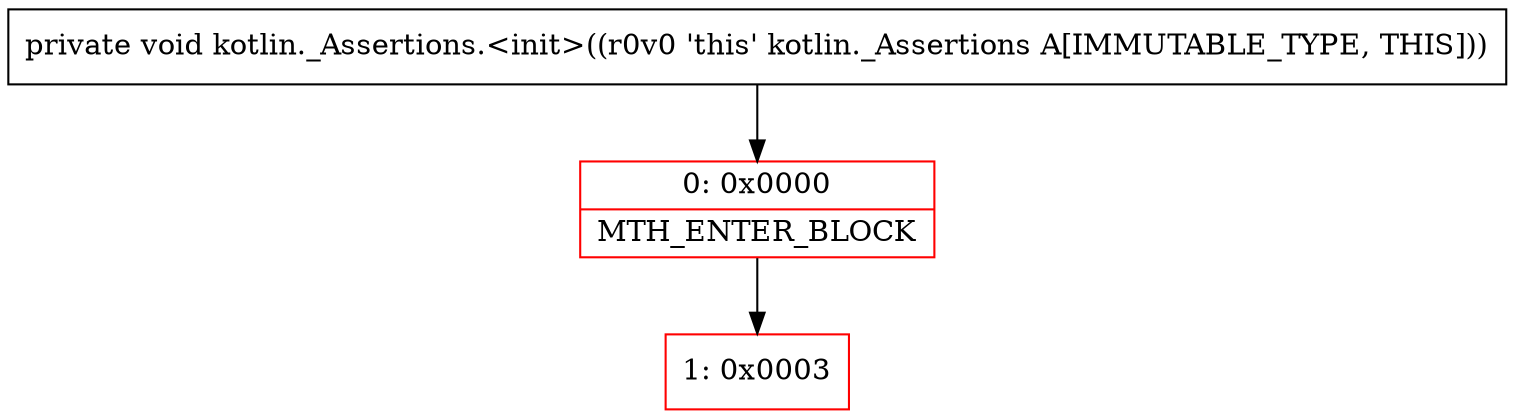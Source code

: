 digraph "CFG forkotlin._Assertions.\<init\>()V" {
subgraph cluster_Region_1773792956 {
label = "R(0)";
node [shape=record,color=blue];
}
Node_0 [shape=record,color=red,label="{0\:\ 0x0000|MTH_ENTER_BLOCK\l}"];
Node_1 [shape=record,color=red,label="{1\:\ 0x0003}"];
MethodNode[shape=record,label="{private void kotlin._Assertions.\<init\>((r0v0 'this' kotlin._Assertions A[IMMUTABLE_TYPE, THIS])) }"];
MethodNode -> Node_0;
Node_0 -> Node_1;
}

